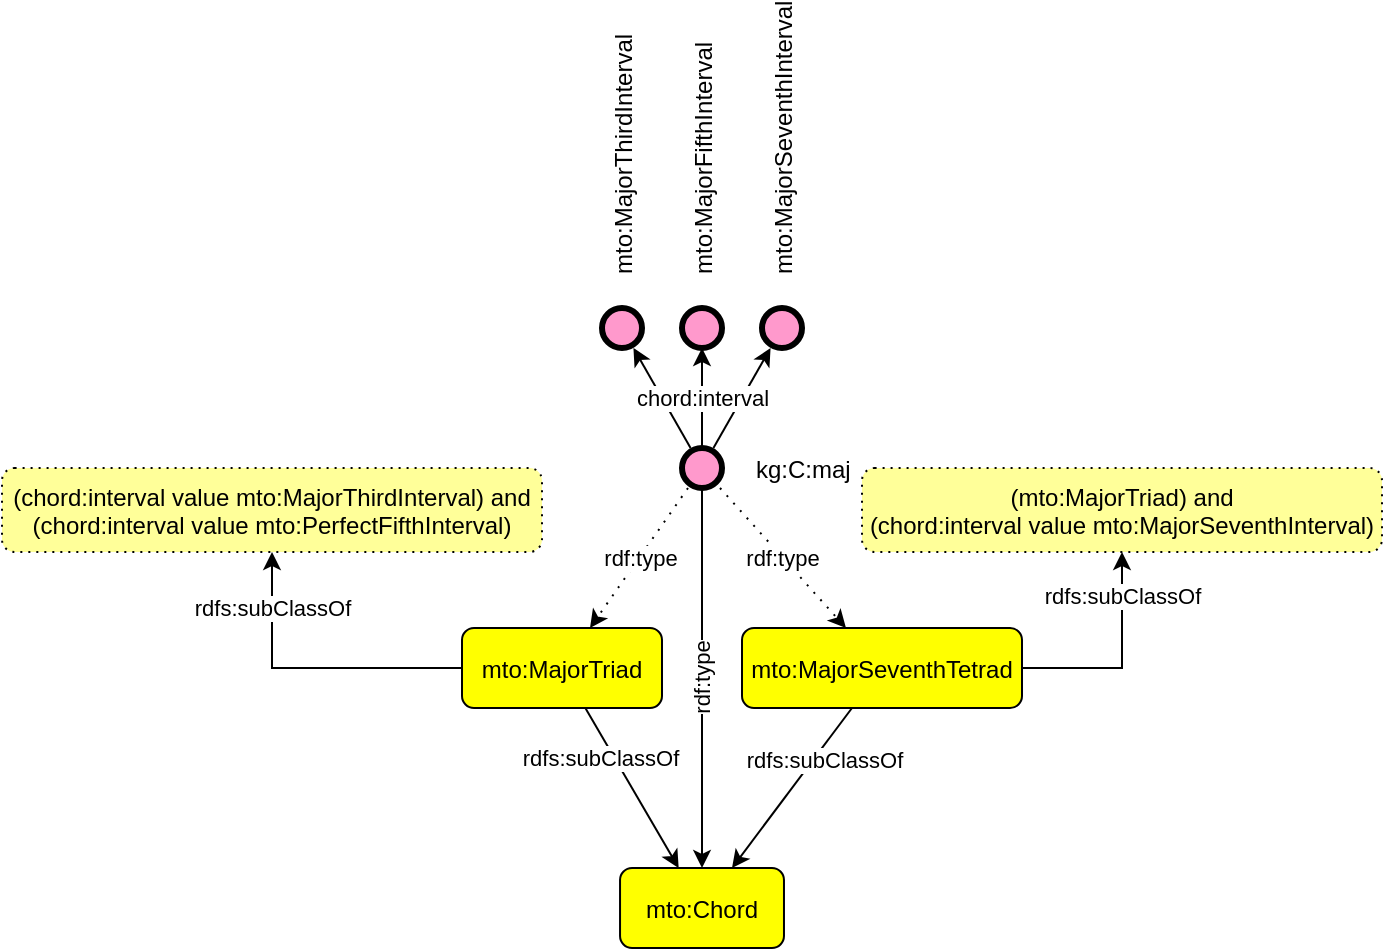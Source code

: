 <mxfile version="20.7.4" pages="2"><diagram id="AjVwRISlkmAK4M58G347" name="mto reasoning"><mxGraphModel dx="2264" dy="731" grid="1" gridSize="10" guides="1" tooltips="1" connect="1" arrows="1" fold="1" page="1" pageScale="1" pageWidth="850" pageHeight="1100" math="0" shadow="0"><root><mxCell id="0"/><mxCell id="1" parent="0"/><mxCell id="ecdpeTPvxck2N9kX1WB8-13" style="rounded=0;orthogonalLoop=1;jettySize=auto;html=1;" parent="1" source="ecdpeTPvxck2N9kX1WB8-1" target="ecdpeTPvxck2N9kX1WB8-6" edge="1"><mxGeometry relative="1" as="geometry"/></mxCell><mxCell id="ecdpeTPvxck2N9kX1WB8-15" style="edgeStyle=none;rounded=0;orthogonalLoop=1;jettySize=auto;html=1;" parent="1" source="ecdpeTPvxck2N9kX1WB8-1" target="ecdpeTPvxck2N9kX1WB8-7" edge="1"><mxGeometry relative="1" as="geometry"/></mxCell><mxCell id="ecdpeTPvxck2N9kX1WB8-21" value="rdf:type" style="edgeStyle=none;rounded=0;orthogonalLoop=1;jettySize=auto;html=1;horizontal=1;dashed=1;dashPattern=1 4;" parent="1" source="ecdpeTPvxck2N9kX1WB8-1" target="ecdpeTPvxck2N9kX1WB8-2" edge="1"><mxGeometry relative="1" as="geometry"/></mxCell><mxCell id="ecdpeTPvxck2N9kX1WB8-22" value="rdf:type" style="edgeStyle=none;rounded=0;orthogonalLoop=1;jettySize=auto;html=1;dashed=1;dashPattern=1 4;" parent="1" source="ecdpeTPvxck2N9kX1WB8-1" target="ecdpeTPvxck2N9kX1WB8-17" edge="1"><mxGeometry relative="1" as="geometry"/></mxCell><mxCell id="ecdpeTPvxck2N9kX1WB8-24" value="rdf:type" style="edgeStyle=none;rounded=0;orthogonalLoop=1;jettySize=auto;html=1;horizontal=0;" parent="1" source="ecdpeTPvxck2N9kX1WB8-1" target="ecdpeTPvxck2N9kX1WB8-23" edge="1"><mxGeometry relative="1" as="geometry"/></mxCell><mxCell id="ecdpeTPvxck2N9kX1WB8-1" value="kg:C:maj" style="graphMlID=n9;shape=ellipse;fillColor=#ff99cc;strokeColor=#000000;strokeWidth=3.0;verticalAlign=middle;labelPosition=right;verticalLabelPosition=middle;align=left;spacingRight=1;spacing=17;" parent="1" vertex="1"><mxGeometry x="310" y="430" width="20" height="20" as="geometry"/></mxCell><mxCell id="ecdpeTPvxck2N9kX1WB8-16" value="rdfs:subClassOf" style="edgeStyle=orthogonalEdgeStyle;rounded=0;orthogonalLoop=1;jettySize=auto;html=1;" parent="1" source="ecdpeTPvxck2N9kX1WB8-2" target="ecdpeTPvxck2N9kX1WB8-4" edge="1"><mxGeometry x="0.634" relative="1" as="geometry"><Array as="points"><mxPoint x="105" y="540"/></Array><mxPoint as="offset"/></mxGeometry></mxCell><mxCell id="ecdpeTPvxck2N9kX1WB8-25" value="rdfs:subClassOf" style="edgeStyle=none;rounded=0;orthogonalLoop=1;jettySize=auto;html=1;" parent="1" source="ecdpeTPvxck2N9kX1WB8-2" target="ecdpeTPvxck2N9kX1WB8-23" edge="1"><mxGeometry x="-0.449" y="-6" relative="1" as="geometry"><mxPoint as="offset"/></mxGeometry></mxCell><mxCell id="ecdpeTPvxck2N9kX1WB8-2" value="mto:MajorTriad" style="graphMlID=n4;shape=rect;rounded=1;arcsize=30;fillColor=#ffff00;strokeColor=#000000;strokeWidth=1.0" parent="1" vertex="1"><mxGeometry x="200" y="520" width="100" height="40" as="geometry"/></mxCell><mxCell id="ecdpeTPvxck2N9kX1WB8-4" value="(chord:interval value mto:MajorThirdInterval) and&#xA;(chord:interval value mto:PerfectFifthInterval)" style="graphMlID=n5;shape=rect;rounded=1;arcsize=30;fillColor=#ffff99;strokeColor=#000000;strokeWidth=1.0;dashed=1;dashPattern=1 3;align=center;" parent="1" vertex="1"><mxGeometry x="-30" y="440" width="270" height="42" as="geometry"/></mxCell><mxCell id="ecdpeTPvxck2N9kX1WB8-5" value="mto:MajorFifthInterval" style="graphMlID=n9;shape=ellipse;fillColor=#ff99cc;strokeColor=#000000;strokeWidth=3.0;verticalAlign=middle;labelPosition=right;verticalLabelPosition=middle;align=left;spacingRight=1;spacing=17;rotation=-90;" parent="1" vertex="1"><mxGeometry x="310" y="360" width="20" height="20" as="geometry"/></mxCell><mxCell id="ecdpeTPvxck2N9kX1WB8-6" value="mto:MajorThirdInterval" style="graphMlID=n9;shape=ellipse;fillColor=#ff99cc;strokeColor=#000000;strokeWidth=3.0;verticalAlign=middle;labelPosition=right;verticalLabelPosition=middle;align=left;spacingRight=1;spacing=17;rotation=-90;" parent="1" vertex="1"><mxGeometry x="270" y="360" width="20" height="20" as="geometry"/></mxCell><mxCell id="ecdpeTPvxck2N9kX1WB8-7" value="mto:MajorSeventhInterval" style="graphMlID=n9;shape=ellipse;fillColor=#ff99cc;strokeColor=#000000;strokeWidth=3.0;verticalAlign=middle;labelPosition=right;verticalLabelPosition=middle;align=left;spacingRight=1;spacing=17;rotation=-90;" parent="1" vertex="1"><mxGeometry x="350" y="360" width="20" height="20" as="geometry"/></mxCell><mxCell id="ecdpeTPvxck2N9kX1WB8-14" value="chord:interval" style="edgeStyle=none;rounded=0;orthogonalLoop=1;jettySize=auto;html=1;" parent="1" source="ecdpeTPvxck2N9kX1WB8-1" target="ecdpeTPvxck2N9kX1WB8-5" edge="1"><mxGeometry relative="1" as="geometry"/></mxCell><mxCell id="ecdpeTPvxck2N9kX1WB8-19" value="rdfs:subClassOf" style="edgeStyle=orthogonalEdgeStyle;rounded=0;orthogonalLoop=1;jettySize=auto;html=1;" parent="1" source="ecdpeTPvxck2N9kX1WB8-17" target="ecdpeTPvxck2N9kX1WB8-18" edge="1"><mxGeometry relative="1" as="geometry"><Array as="points"><mxPoint x="530" y="540"/><mxPoint x="530" y="500"/><mxPoint x="500" y="500"/><mxPoint x="500" y="502"/><mxPoint x="530" y="502"/></Array></mxGeometry></mxCell><mxCell id="ecdpeTPvxck2N9kX1WB8-26" value="rdfs:subClassOf" style="edgeStyle=none;rounded=0;orthogonalLoop=1;jettySize=auto;html=1;" parent="1" source="ecdpeTPvxck2N9kX1WB8-17" target="ecdpeTPvxck2N9kX1WB8-23" edge="1"><mxGeometry x="-0.421" y="4" relative="1" as="geometry"><mxPoint as="offset"/></mxGeometry></mxCell><mxCell id="ecdpeTPvxck2N9kX1WB8-17" value="mto:MajorSeventhTetrad" style="graphMlID=n4;shape=rect;rounded=1;arcsize=30;fillColor=#ffff00;strokeColor=#000000;strokeWidth=1.0" parent="1" vertex="1"><mxGeometry x="340" y="520" width="140" height="40" as="geometry"/></mxCell><mxCell id="ecdpeTPvxck2N9kX1WB8-18" value="(mto:MajorTriad) and &#xA;(chord:interval value mto:MajorSeventhInterval)" style="graphMlID=n5;shape=rect;rounded=1;arcsize=30;fillColor=#ffff99;strokeColor=#000000;strokeWidth=1.0;dashed=1;dashPattern=1 3;align=center;" parent="1" vertex="1"><mxGeometry x="400" y="440" width="260" height="42" as="geometry"/></mxCell><mxCell id="ecdpeTPvxck2N9kX1WB8-23" value="mto:Chord" style="graphMlID=n4;shape=rect;rounded=1;arcsize=30;fillColor=#ffff00;strokeColor=#000000;strokeWidth=1.0" parent="1" vertex="1"><mxGeometry x="279.02" y="640" width="81.97" height="40" as="geometry"/></mxCell></root></mxGraphModel></diagram><diagram id="mybK2h0DidLwG7hEXrzW" name="harmonization ontology"><mxGraphModel dx="2357" dy="1218" grid="1" gridSize="10" guides="1" tooltips="1" connect="1" arrows="1" fold="1" page="1" pageScale="1" pageWidth="850" pageHeight="1100" math="0" shadow="0"><root><mxCell id="0"/><mxCell id="1" parent="0"/><mxCell id="gIMhDMUC6XgEWryt7cwN-5" value="o:hasTonicNote&lt;br&gt;o:hasSupertonicNote&lt;br&gt;o:hasMediantNote&lt;br&gt;o:hasSubdominantNote&lt;br&gt;o:hasDominantNote&lt;br&gt;o:hasSubmediantNote&lt;br&gt;o:hasLeadingtoneNote" style="edgeStyle=orthogonalEdgeStyle;rounded=0;jumpStyle=arc;orthogonalLoop=1;jettySize=auto;html=1;shadow=0;strokeColor=#000000;" parent="1" source="klrdU8HH47kIuNmYvk56-2" target="gIMhDMUC6XgEWryt7cwN-4" edge="1"><mxGeometry x="0.41" relative="1" as="geometry"><mxPoint as="offset"/></mxGeometry></mxCell><mxCell id="gIMhDMUC6XgEWryt7cwN-10" style="edgeStyle=orthogonalEdgeStyle;rounded=0;jumpStyle=arc;orthogonalLoop=1;jettySize=auto;html=1;shadow=0;strokeColor=#000000;" parent="1" source="klrdU8HH47kIuNmYvk56-2" target="gIMhDMUC6XgEWryt7cwN-17" edge="1"><mxGeometry x="0.073" y="20" relative="1" as="geometry"><mxPoint x="385" y="520" as="targetPoint"/><Array as="points"><mxPoint x="450" y="340"/><mxPoint x="450" y="540"/></Array><mxPoint as="offset"/><mxPoint x="316" y="354.86" as="sourcePoint"/></mxGeometry></mxCell><mxCell id="gIMhDMUC6XgEWryt7cwN-12" value="&lt;div&gt;o:hasTonicChord&lt;br&gt;o:hasSupertonicChord&lt;/div&gt;o:hasMediantChord&lt;br&gt;o:hasSubdominantChord&lt;br&gt;o:hasDominantChord&lt;br&gt;o:hasSubmediantChord&lt;br&gt;o:hasLeadingtoneChord" style="edgeLabel;html=1;align=center;verticalAlign=middle;resizable=0;points=[];" parent="gIMhDMUC6XgEWryt7cwN-10" vertex="1" connectable="0"><mxGeometry x="0.884" y="1" relative="1" as="geometry"><mxPoint x="-1" y="-64" as="offset"/></mxGeometry></mxCell><mxCell id="gIMhDMUC6XgEWryt7cwN-14" style="rounded=0;jumpStyle=arc;orthogonalLoop=1;jettySize=auto;html=1;shadow=0;strokeColor=#000000;edgeStyle=orthogonalEdgeStyle;" parent="1" target="gIMhDMUC6XgEWryt7cwN-13" edge="1"><mxGeometry relative="1" as="geometry"><mxPoint x="320" y="285.14" as="sourcePoint"/><Array as="points"><mxPoint x="320" y="275.14"/><mxPoint x="320" y="275.14"/></Array></mxGeometry></mxCell><mxCell id="gIMhDMUC6XgEWryt7cwN-15" value="o:hasTonality" style="edgeLabel;html=1;align=center;verticalAlign=middle;resizable=0;points=[];" parent="gIMhDMUC6XgEWryt7cwN-14" vertex="1" connectable="0"><mxGeometry x="-0.334" y="-1" relative="1" as="geometry"><mxPoint y="-20" as="offset"/></mxGeometry></mxCell><mxCell id="gIMhDMUC6XgEWryt7cwN-20" value="o:hasChord" style="rounded=0;jumpStyle=arc;orthogonalLoop=1;jettySize=auto;html=1;shadow=0;strokeColor=#000000;edgeStyle=orthogonalEdgeStyle;" parent="1" target="gIMhDMUC6XgEWryt7cwN-19" edge="1"><mxGeometry x="0.742" relative="1" as="geometry"><mxPoint x="320" y="285.14" as="sourcePoint"/><Array as="points"><mxPoint x="320" y="265.14"/><mxPoint x="235" y="265.14"/></Array><mxPoint as="offset"/></mxGeometry></mxCell><mxCell id="klrdU8HH47kIuNmYvk56-2" value="mto:Scale" style="graphMlID=n4;shape=rect;rounded=1;arcsize=30;fillColor=#ffff00;strokeColor=#000000;strokeWidth=1.0" parent="1" vertex="1"><mxGeometry x="280.98" y="319.86" width="69.02" height="40" as="geometry"/></mxCell><mxCell id="PBaE_9fZxTlXX729LICk-3" value="rdf:type" style="edgeStyle=orthogonalEdgeStyle;rounded=0;orthogonalLoop=1;jettySize=auto;html=1;" edge="1" parent="1" source="klrdU8HH47kIuNmYvk56-3" target="PBaE_9fZxTlXX729LICk-2"><mxGeometry x="-0.31" y="1" relative="1" as="geometry"><Array as="points"><mxPoint x="301" y="685"/></Array><mxPoint as="offset"/></mxGeometry></mxCell><mxCell id="PBaE_9fZxTlXX729LICk-5" value="o:hasTonicNote" style="edgeStyle=orthogonalEdgeStyle;rounded=0;orthogonalLoop=1;jettySize=auto;html=1;" edge="1" parent="1" source="klrdU8HH47kIuNmYvk56-3" target="klrdU8HH47kIuNmYvk56-33"><mxGeometry relative="1" as="geometry"/></mxCell><mxCell id="klrdU8HH47kIuNmYvk56-3" value="kg:C_MajorScale" style="graphMlID=n9;shape=ellipse;fillColor=#ff99cc;strokeColor=#000000;strokeWidth=3.0;verticalAlign=middle;labelPosition=right;verticalLabelPosition=middle;align=left;spacingRight=1;spacing=17;movableLabel=1;" parent="1" vertex="1"><mxGeometry x="290.98" y="740" width="20" height="20" as="geometry"><mxPoint x="-12" y="-21" as="offset"/></mxGeometry></mxCell><mxCell id="klrdU8HH47kIuNmYvk56-33" value="mto-kb:C" style="graphMlID=n9;shape=ellipse;fillColor=#ff99cc;strokeColor=#000000;strokeWidth=3.0;verticalAlign=middle;labelPosition=right;verticalLabelPosition=middle;align=left;spacingRight=1;spacing=17;comic=0;sketch=0;rotation=0;movableLabel=1;" parent="1" vertex="1"><mxGeometry x="290.98" y="820" width="20" height="20" as="geometry"><mxPoint x="-91" as="offset"/></mxGeometry></mxCell><mxCell id="gIMhDMUC6XgEWryt7cwN-4" value="mto:Note" style="graphMlID=n4;shape=rect;rounded=1;arcsize=30;fillColor=#ffff00;strokeColor=#000000;strokeWidth=1.0;comic=0;sketch=0;" parent="1" vertex="1"><mxGeometry x="150" y="520" width="80" height="40" as="geometry"/></mxCell><mxCell id="gIMhDMUC6XgEWryt7cwN-13" value="mto:Note" style="graphMlID=n4;shape=rect;rounded=1;arcsize=30;fillColor=#ffff00;strokeColor=#000000;strokeWidth=1.0;comic=0;sketch=0;" parent="1" vertex="1"><mxGeometry x="285" y="185.14" width="71.97" height="40" as="geometry"/></mxCell><mxCell id="gIMhDMUC6XgEWryt7cwN-17" value="TBD" style="graphMlID=n5;shape=rect;rounded=1;arcsize=30;fillColor=#ffff99;strokeColor=#000000;strokeWidth=1.0;dashed=1;dashPattern=1 3;comic=0;sketch=0;" parent="1" vertex="1"><mxGeometry x="430" y="520" width="40" height="40" as="geometry"/></mxCell><mxCell id="gIMhDMUC6XgEWryt7cwN-19" value="mto:Chord" style="graphMlID=n4;shape=rect;rounded=1;arcsize=30;fillColor=#ffff00;strokeColor=#000000;strokeWidth=1.0;comic=0;sketch=0;" parent="1" vertex="1"><mxGeometry x="199.01" y="185.14" width="71.97" height="40" as="geometry"/></mxCell><mxCell id="gIMhDMUC6XgEWryt7cwN-40" style="edgeStyle=orthogonalEdgeStyle;rounded=0;jumpStyle=arc;orthogonalLoop=1;jettySize=auto;html=1;shadow=0;strokeColor=#000000;" parent="1" source="klrdU8HH47kIuNmYvk56-2" target="gIMhDMUC6XgEWryt7cwN-39" edge="1"><mxGeometry relative="1" as="geometry"><mxPoint x="320" y="285.14" as="sourcePoint"/><Array as="points"><mxPoint x="320" y="265"/><mxPoint x="407" y="265"/></Array></mxGeometry></mxCell><mxCell id="gIMhDMUC6XgEWryt7cwN-41" value="mto:hasNote" style="edgeLabel;html=1;align=center;verticalAlign=middle;resizable=0;points=[];" parent="gIMhDMUC6XgEWryt7cwN-40" vertex="1" connectable="0"><mxGeometry x="0.772" y="1" relative="1" as="geometry"><mxPoint x="1" y="-1" as="offset"/></mxGeometry></mxCell><mxCell id="gIMhDMUC6XgEWryt7cwN-39" value="mto:Note" style="graphMlID=n4;shape=rect;rounded=1;arcsize=30;fillColor=#ffff00;strokeColor=#000000;strokeWidth=1.0;comic=0;sketch=0;" parent="1" vertex="1"><mxGeometry x="370.98" y="185.14" width="71.97" height="40" as="geometry"/></mxCell><mxCell id="gIMhDMUC6XgEWryt7cwN-43" style="rounded=0;jumpStyle=arc;orthogonalLoop=1;jettySize=auto;html=1;shadow=0;strokeColor=#000000;dashed=1;endArrow=classic;endFill=1;" parent="1" source="gIMhDMUC6XgEWryt7cwN-42" edge="1"><mxGeometry relative="1" as="geometry"><mxPoint x="160" y="350" as="targetPoint"/></mxGeometry></mxCell><mxCell id="gIMhDMUC6XgEWryt7cwN-42" value="ObjectProperty: hasTonicNote&lt;br&gt;&lt;span style=&quot;white-space: pre;&quot;&gt;&#9;&lt;/span&gt;SubPropertyOf: mto:hasNote" style="shape=note;whiteSpace=wrap;html=1;backgroundOutline=1;darkOpacity=0.05;strokeColor=#A9C4EB;fillColor=#ccffff;gradientColor=none;align=left;spacingLeft=8;comic=0;sketch=0;size=9;" parent="1" vertex="1"><mxGeometry x="50" y="280" width="200" height="39.86" as="geometry"/></mxCell><mxCell id="PBaE_9fZxTlXX729LICk-1" value="Example" style="edgeStyle=none;orthogonalLoop=1;jettySize=auto;html=1;shape=flexArrow;rounded=1;startSize=8;endSize=8;endWidth=25.517;width=14.762;" edge="1" parent="1"><mxGeometry width="100" relative="1" as="geometry"><mxPoint x="850" y="740" as="sourcePoint"/><mxPoint x="850" y="820" as="targetPoint"/><Array as="points"/></mxGeometry></mxCell><mxCell id="PBaE_9fZxTlXX729LICk-2" value="mto:IonianModeScale" style="graphMlID=n4;shape=rect;rounded=1;arcsize=30;fillColor=#ffff00;strokeColor=#000000;strokeWidth=1.0" vertex="1" parent="1"><mxGeometry x="110" y="670" width="130" height="30" as="geometry"/></mxCell><mxCell id="PBaE_9fZxTlXX729LICk-7" value="chord:root" style="edgeStyle=orthogonalEdgeStyle;rounded=0;orthogonalLoop=1;jettySize=auto;html=1;" edge="1" parent="1" source="PBaE_9fZxTlXX729LICk-6" target="klrdU8HH47kIuNmYvk56-33"><mxGeometry x="-0.035" relative="1" as="geometry"><Array as="points"><mxPoint x="360" y="830"/><mxPoint x="360" y="830"/></Array><mxPoint as="offset"/></mxGeometry></mxCell><mxCell id="PBaE_9fZxTlXX729LICk-9" value="rdf:type" style="edgeStyle=orthogonalEdgeStyle;rounded=0;orthogonalLoop=1;jettySize=auto;html=1;dashed=1;fillColor=#e51400;strokeColor=#B20000;" edge="1" parent="1" source="PBaE_9fZxTlXX729LICk-6" target="PBaE_9fZxTlXX729LICk-8"><mxGeometry x="-0.2" relative="1" as="geometry"><mxPoint as="offset"/></mxGeometry></mxCell><mxCell id="PBaE_9fZxTlXX729LICk-11" value="o:hasIonianTonicChord" style="edgeStyle=orthogonalEdgeStyle;rounded=0;orthogonalLoop=1;jettySize=auto;html=1;dashed=1;fillColor=#e51400;strokeColor=#B20000;startArrow=classic;startFill=1;" edge="1" parent="1" source="PBaE_9fZxTlXX729LICk-6" target="klrdU8HH47kIuNmYvk56-3"><mxGeometry x="-0.794" relative="1" as="geometry"><Array as="points"><mxPoint x="435" y="750"/></Array><mxPoint as="offset"/></mxGeometry></mxCell><mxCell id="PBaE_9fZxTlXX729LICk-6" value="C:maj" style="graphMlID=n9;shape=ellipse;fillColor=#ff99cc;strokeColor=#000000;strokeWidth=3.0;verticalAlign=middle;labelPosition=right;verticalLabelPosition=middle;align=left;spacingRight=1;spacing=17;" vertex="1" parent="1"><mxGeometry x="425" y="820" width="20" height="20" as="geometry"/></mxCell><mxCell id="PBaE_9fZxTlXX729LICk-8" value="mto:MajorTriad" style="graphMlID=n4;shape=rect;rounded=1;arcsize=30;fillColor=#ffff00;strokeColor=#000000;strokeWidth=1.0" vertex="1" parent="1"><mxGeometry x="390" y="890" width="90" height="30" as="geometry"/></mxCell><mxCell id="PBaE_9fZxTlXX729LICk-10" value="&lt;br&gt;ObjectProperty: hasIonianTonicChord&lt;br&gt;&amp;nbsp;&amp;nbsp; &amp;nbsp;SubProperyOf: &lt;br&gt;&lt;span style=&quot;white-space: pre;&quot;&gt;&#9;&lt;/span&gt;o:hasTonicChord&lt;br&gt;&amp;nbsp;&amp;nbsp; &amp;nbsp;SubPropertyChain:&lt;br&gt;&amp;nbsp;&amp;nbsp; &amp;nbsp;&amp;nbsp;&amp;nbsp; &amp;nbsp;o:hasTonicNote o inverse(chord:root)&lt;br&gt;&amp;nbsp;&amp;nbsp; &amp;nbsp;Domain:&lt;br&gt;&amp;nbsp;&amp;nbsp; &amp;nbsp;&amp;nbsp;&amp;nbsp; &amp;nbsp;mto:IonianModeScale&lt;br&gt;&amp;nbsp;&amp;nbsp; &amp;nbsp;Range:&lt;br&gt;&amp;nbsp;&amp;nbsp; &amp;nbsp;&amp;nbsp;&amp;nbsp; &amp;nbsp;mto:MajorTriad" style="shape=note;whiteSpace=wrap;html=1;backgroundOutline=1;darkOpacity=0.05;strokeColor=#A9C4EB;fillColor=#ccffff;gradientColor=none;align=left;spacingLeft=8;size=12;" vertex="1" parent="1"><mxGeometry x="425" y="590" width="244" height="150" as="geometry"/></mxCell><mxCell id="PBaE_9fZxTlXX729LICk-32" value="Domain and range restrictions &lt;br style=&quot;font-size: 21px;&quot;&gt;as constraints using SWRL" style="text;html=1;align=center;verticalAlign=middle;resizable=0;points=[];autosize=1;strokeColor=none;fillColor=none;fontSize=21;" vertex="1" parent="1"><mxGeometry x="720" y="620" width="300" height="60" as="geometry"/></mxCell><mxCell id="PBaE_9fZxTlXX729LICk-33" value="&amp;lt;domain&amp;gt;(?x),&lt;br&gt;&amp;lt;propChain&amp;gt;(?x, ?y)*,&lt;br&gt;&amp;lt;range&amp;gt;(?y)" style="text;html=1;align=center;verticalAlign=middle;resizable=0;points=[];autosize=1;strokeColor=none;fillColor=none;fontSize=11;" vertex="1" parent="1"><mxGeometry x="715" y="680" width="130" height="50" as="geometry"/></mxCell><mxCell id="PBaE_9fZxTlXX729LICk-36" value="&amp;lt;prop&amp;gt;(?x, ?y)" style="text;html=1;align=center;verticalAlign=middle;resizable=0;points=[];autosize=1;strokeColor=none;fillColor=none;fontSize=11;" vertex="1" parent="1"><mxGeometry x="870" y="690" width="90" height="30" as="geometry"/></mxCell><mxCell id="PBaE_9fZxTlXX729LICk-37" value="" style="endArrow=classic;html=1;rounded=0;fontSize=11;" edge="1" parent="1"><mxGeometry width="50" height="50" relative="1" as="geometry"><mxPoint x="840" y="704.71" as="sourcePoint"/><mxPoint x="870" y="704.71" as="targetPoint"/></mxGeometry></mxCell><mxCell id="PBaE_9fZxTlXX729LICk-39" value="&lt;div align=&quot;left&quot;&gt;mto:IonianModeScale(?x),&lt;br&gt;o:hasTonicNote(?x, ?x1) chord:root(?y, ?x1),&lt;br&gt;&lt;/div&gt;&lt;div align=&quot;left&quot;&gt;mto:MajorTriad(?y),&lt;br&gt;&lt;/div&gt;" style="text;html=1;align=left;verticalAlign=middle;resizable=0;points=[];autosize=1;strokeColor=none;fillColor=none;fontSize=11;" vertex="1" parent="1"><mxGeometry x="680" y="840" width="240" height="50" as="geometry"/></mxCell><mxCell id="PBaE_9fZxTlXX729LICk-42" value=":hasIonianTonicChord(?x, ?y)" style="text;html=1;align=center;verticalAlign=middle;resizable=0;points=[];autosize=1;strokeColor=none;fillColor=none;fontSize=11;" vertex="1" parent="1"><mxGeometry x="960" y="850" width="170" height="30" as="geometry"/></mxCell><mxCell id="PBaE_9fZxTlXX729LICk-43" value="" style="endArrow=classic;html=1;rounded=0;fontSize=11;" edge="1" parent="1"><mxGeometry width="50" height="50" relative="1" as="geometry"><mxPoint x="920" y="864.71" as="sourcePoint"/><mxPoint x="950" y="864.71" as="targetPoint"/></mxGeometry></mxCell><mxCell id="PBaE_9fZxTlXX729LICk-44" value="&lt;br&gt;ObjectProperty: hasIonianTonicChord&lt;br&gt;&amp;nbsp;&amp;nbsp; &amp;nbsp;SubProperyOf: &lt;br&gt;&lt;span style=&quot;white-space: pre;&quot;&gt;&#9;&lt;/span&gt;o:hasTonicChord&lt;br&gt;&amp;nbsp;&amp;nbsp; &amp;nbsp;Domain:&lt;br&gt;&amp;nbsp;&amp;nbsp; &amp;nbsp;&amp;nbsp;&amp;nbsp; &amp;nbsp;mto:IonianModeScale&lt;br&gt;&amp;nbsp;&amp;nbsp; &amp;nbsp;Range:&lt;br&gt;&amp;nbsp;&amp;nbsp; &amp;nbsp;&amp;nbsp;&amp;nbsp; &amp;nbsp;mto:MajorTriad" style="shape=note;whiteSpace=wrap;html=1;backgroundOutline=1;darkOpacity=0.05;strokeColor=#A9C4EB;fillColor=#ccffff;gradientColor=none;align=left;spacingLeft=8;size=12;" vertex="1" parent="1"><mxGeometry x="740" y="900" width="210" height="120" as="geometry"/></mxCell><mxCell id="PBaE_9fZxTlXX729LICk-45" value="Domain and range restrictions &lt;br style=&quot;font-size: 21px;&quot;&gt;as constraints using OWL" style="text;html=1;align=center;verticalAlign=middle;resizable=0;points=[];autosize=1;strokeColor=none;fillColor=none;fontSize=21;" vertex="1" parent="1"><mxGeometry x="1250" y="620" width="300" height="60" as="geometry"/></mxCell><mxCell id="PBaE_9fZxTlXX729LICk-47" value="&lt;br&gt;ObjectProperty: R_&amp;lt;domain&amp;gt;&lt;br&gt;Class: &amp;lt;domain&amp;gt;&lt;br&gt;&lt;div&gt;&lt;span style=&quot;white-space: pre;&quot;&gt;&#9;&lt;/span&gt;&lt;span style=&quot;&quot;&gt;&#9;&lt;/span&gt;EquivalentTo:&lt;br&gt;&lt;span style=&quot;white-space: pre;&quot;&gt;&#9;&lt;/span&gt;&lt;span style=&quot;white-space: pre;&quot;&gt;&#9;&lt;/span&gt;&lt;span style=&quot;&quot;&gt;&#9;&lt;/span&gt;&lt;span style=&quot;&quot;&gt;&#9;&lt;/span&gt;R_&amp;lt;domain&amp;gt; some Self&lt;br&gt;&lt;br&gt;ObjectProperty: R_&amp;lt;range&amp;gt;&lt;/div&gt;&lt;div&gt;Class: &amp;lt;range&amp;gt;&lt;br&gt;&lt;div&gt;&lt;span style=&quot;&quot;&gt;&#9;&lt;/span&gt;&lt;span style=&quot;white-space: pre;&quot;&gt;&#9;&lt;/span&gt;EquivalentTo:&lt;br&gt;&lt;span style=&quot;white-space: pre;&quot;&gt;&#9;&lt;/span&gt;&lt;span style=&quot;white-space: pre;&quot;&gt;&#9;&lt;/span&gt;&lt;span style=&quot;&quot;&gt;&#9;&lt;/span&gt;&lt;span style=&quot;&quot;&gt;&#9;&lt;/span&gt;R_&amp;lt;range&amp;gt; some Self&lt;br&gt;&lt;/div&gt;&lt;/div&gt;&lt;br&gt;ObjectProperty: &amp;lt;prop&amp;gt;&lt;br&gt;&amp;nbsp;&amp;nbsp; &amp;nbsp;SubPropertyChain:&lt;br&gt;&amp;nbsp;&amp;nbsp; &amp;nbsp;&amp;nbsp;&amp;nbsp;&amp;nbsp; R_&amp;lt;domain&amp;gt; o &amp;lt;propChain&amp;gt; o R_&amp;lt;range&amp;gt;&lt;br&gt;&amp;nbsp;&amp;nbsp; &amp;nbsp;Domain:&lt;br&gt;&amp;nbsp;&amp;nbsp; &amp;nbsp;&amp;nbsp;&amp;nbsp;&amp;nbsp; &amp;lt;domain&amp;gt;&lt;br&gt;&amp;nbsp;&amp;nbsp; &amp;nbsp;Range:&lt;br&gt;&amp;nbsp;&amp;nbsp; &amp;nbsp;&amp;nbsp;&amp;nbsp;&amp;nbsp; &amp;lt;range&amp;gt;" style="shape=note;whiteSpace=wrap;html=1;backgroundOutline=1;darkOpacity=0.05;strokeColor=#A9C4EB;fillColor=#ccffff;gradientColor=none;align=left;spacingLeft=8;size=12;verticalAlign=middle;" vertex="1" parent="1"><mxGeometry x="1265" y="690" width="270" height="270" as="geometry"/></mxCell><mxCell id="PBaE_9fZxTlXX729LICk-50" value="&lt;br&gt;ObjectProperty: R_IonianModeScale&lt;br&gt;Class: IonianModeScale&lt;br&gt;&lt;div&gt;&lt;span style=&quot;white-space: pre;&quot;&gt;&#9;&lt;/span&gt;EquivalentTo:&lt;br&gt;&lt;span style=&quot;white-space: pre;&quot;&gt;&#9;&lt;/span&gt;&lt;span style=&quot;white-space: pre;&quot;&gt;&#9;&lt;/span&gt;&lt;span style=&quot;&quot;&gt;&lt;/span&gt;&lt;span style=&quot;&quot;&gt;&#9;&lt;/span&gt;&lt;span style=&quot;&quot;&gt;&#9;&lt;/span&gt;R_IonianModeScale some Self&lt;br&gt;&lt;br&gt;ObjectProperty: R_MajorTriad&lt;/div&gt;&lt;div&gt;Class: MajorTriad&lt;br&gt;&lt;div&gt;&lt;span style=&quot;white-space: pre;&quot;&gt;&#9;&lt;/span&gt;&lt;span style=&quot;&quot;&gt;&#9;&lt;/span&gt;&lt;span style=&quot;&quot;&gt;&#9;&lt;/span&gt;EquivalentTo:&lt;br&gt;&lt;span style=&quot;white-space: pre;&quot;&gt;&lt;span style=&quot;white-space: pre;&quot;&gt;&#9;&lt;/span&gt;&#9;&lt;/span&gt;&lt;span style=&quot;&quot;&gt;&#9;&lt;/span&gt;&lt;span style=&quot;&quot;&gt;&#9;&lt;/span&gt;&lt;span style=&quot;&quot;&gt;&#9;&lt;/span&gt;&lt;span style=&quot;&quot;&gt;&#9;&lt;/span&gt;R_MajorTriad some Self&lt;br&gt;&lt;/div&gt;&lt;/div&gt;&lt;br&gt;ObjectProperty: hasIonianTonicChord&lt;br&gt;&lt;span style=&quot;white-space: pre;&quot;&gt;&#9;&lt;/span&gt;SubPropertyChain:&lt;br&gt;&lt;span style=&quot;white-space: pre;&quot;&gt;&#9;&lt;/span&gt;&lt;span style=&quot;white-space: pre;&quot;&gt;&#9;R_IonianModeScale o &lt;/span&gt;o:hasTonicNote o inverse(chord:root) o R_MajorTriad&lt;br&gt;&lt;span style=&quot;white-space: pre;&quot;&gt;&#9;&lt;/span&gt;Domain:&lt;br&gt;&lt;span style=&quot;white-space: pre;&quot;&gt;&#9;&lt;/span&gt;&lt;span style=&quot;white-space: pre;&quot;&gt;&#9;&lt;/span&gt;mto:IonianModeScale&lt;br&gt;&lt;span style=&quot;white-space: pre;&quot;&gt;&#9;&lt;/span&gt;Range:&lt;br&gt;&lt;span style=&quot;white-space: pre;&quot;&gt;&#9;&lt;/span&gt;&lt;span style=&quot;white-space: pre;&quot;&gt;&#9;&lt;/span&gt;mto:MajorTriad" style="shape=note;whiteSpace=wrap;html=1;backgroundOutline=1;darkOpacity=0.05;strokeColor=#A9C4EB;fillColor=#ccffff;gradientColor=none;align=left;spacingLeft=8;size=74;verticalAlign=middle;" vertex="1" parent="1"><mxGeometry x="1155" y="1080" width="490" height="259" as="geometry"/></mxCell><mxCell id="PBaE_9fZxTlXX729LICk-51" value="Example" style="edgeStyle=none;orthogonalLoop=1;jettySize=auto;html=1;shape=flexArrow;rounded=1;startSize=8;endSize=8;endWidth=25.517;width=14.762;" edge="1" parent="1"><mxGeometry width="100" relative="1" as="geometry"><mxPoint x="1399.66" y="980" as="sourcePoint"/><mxPoint x="1399.66" y="1060" as="targetPoint"/><Array as="points"/></mxGeometry></mxCell></root></mxGraphModel></diagram></mxfile>